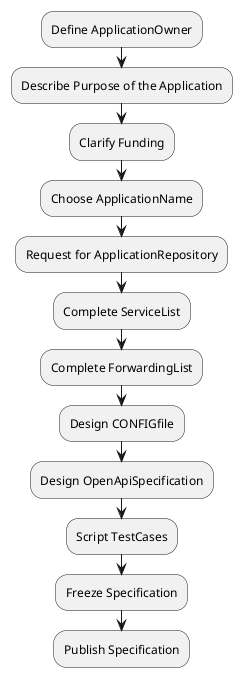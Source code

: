 @startuml Workflow for Specifying Applications
:Define ApplicationOwner;
:Describe Purpose of the Application;
:Clarify Funding;
:Choose ApplicationName;
:Request for ApplicationRepository;
:Complete ServiceList;
:Complete ForwardingList;
:Design CONFIGfile;
:Design OpenApiSpecification;
:Script TestCases;
:Freeze Specification;
:Publish Specification;
@enduml